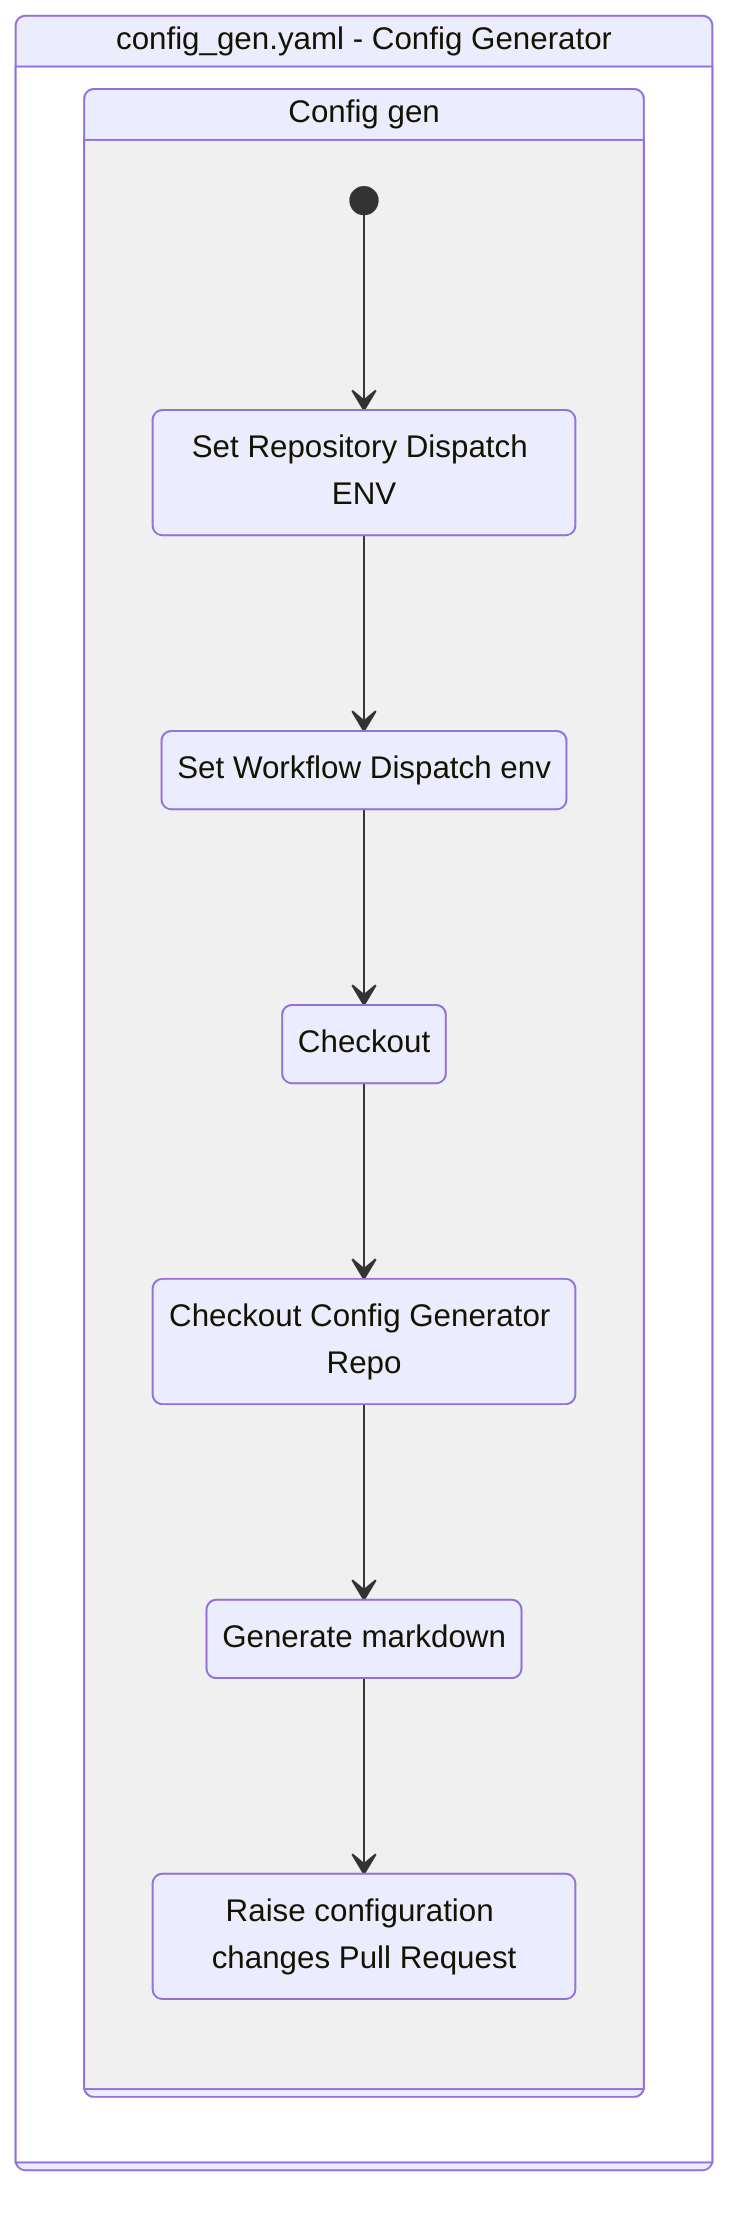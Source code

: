 stateDiagram-v2
    workflow : config_gen.yaml - Config Generator
    state workflow {
        config_gen: Config gen
        state config_gen {
            [*] --> step0config_gen
            step0config_gen : Set Repository Dispatch ENV
            step0config_gen --> step1config_gen
            step1config_gen : Set Workflow Dispatch  env
            step1config_gen --> step2config_gen
            step2config_gen : Checkout
            step2config_gen --> step3config_gen
            step3config_gen : Checkout Config Generator Repo
            step3config_gen --> step4config_gen
            step4config_gen : Generate markdown
            step4config_gen --> step5config_gen
            step5config_gen : Raise configuration changes Pull Request
        }
    }